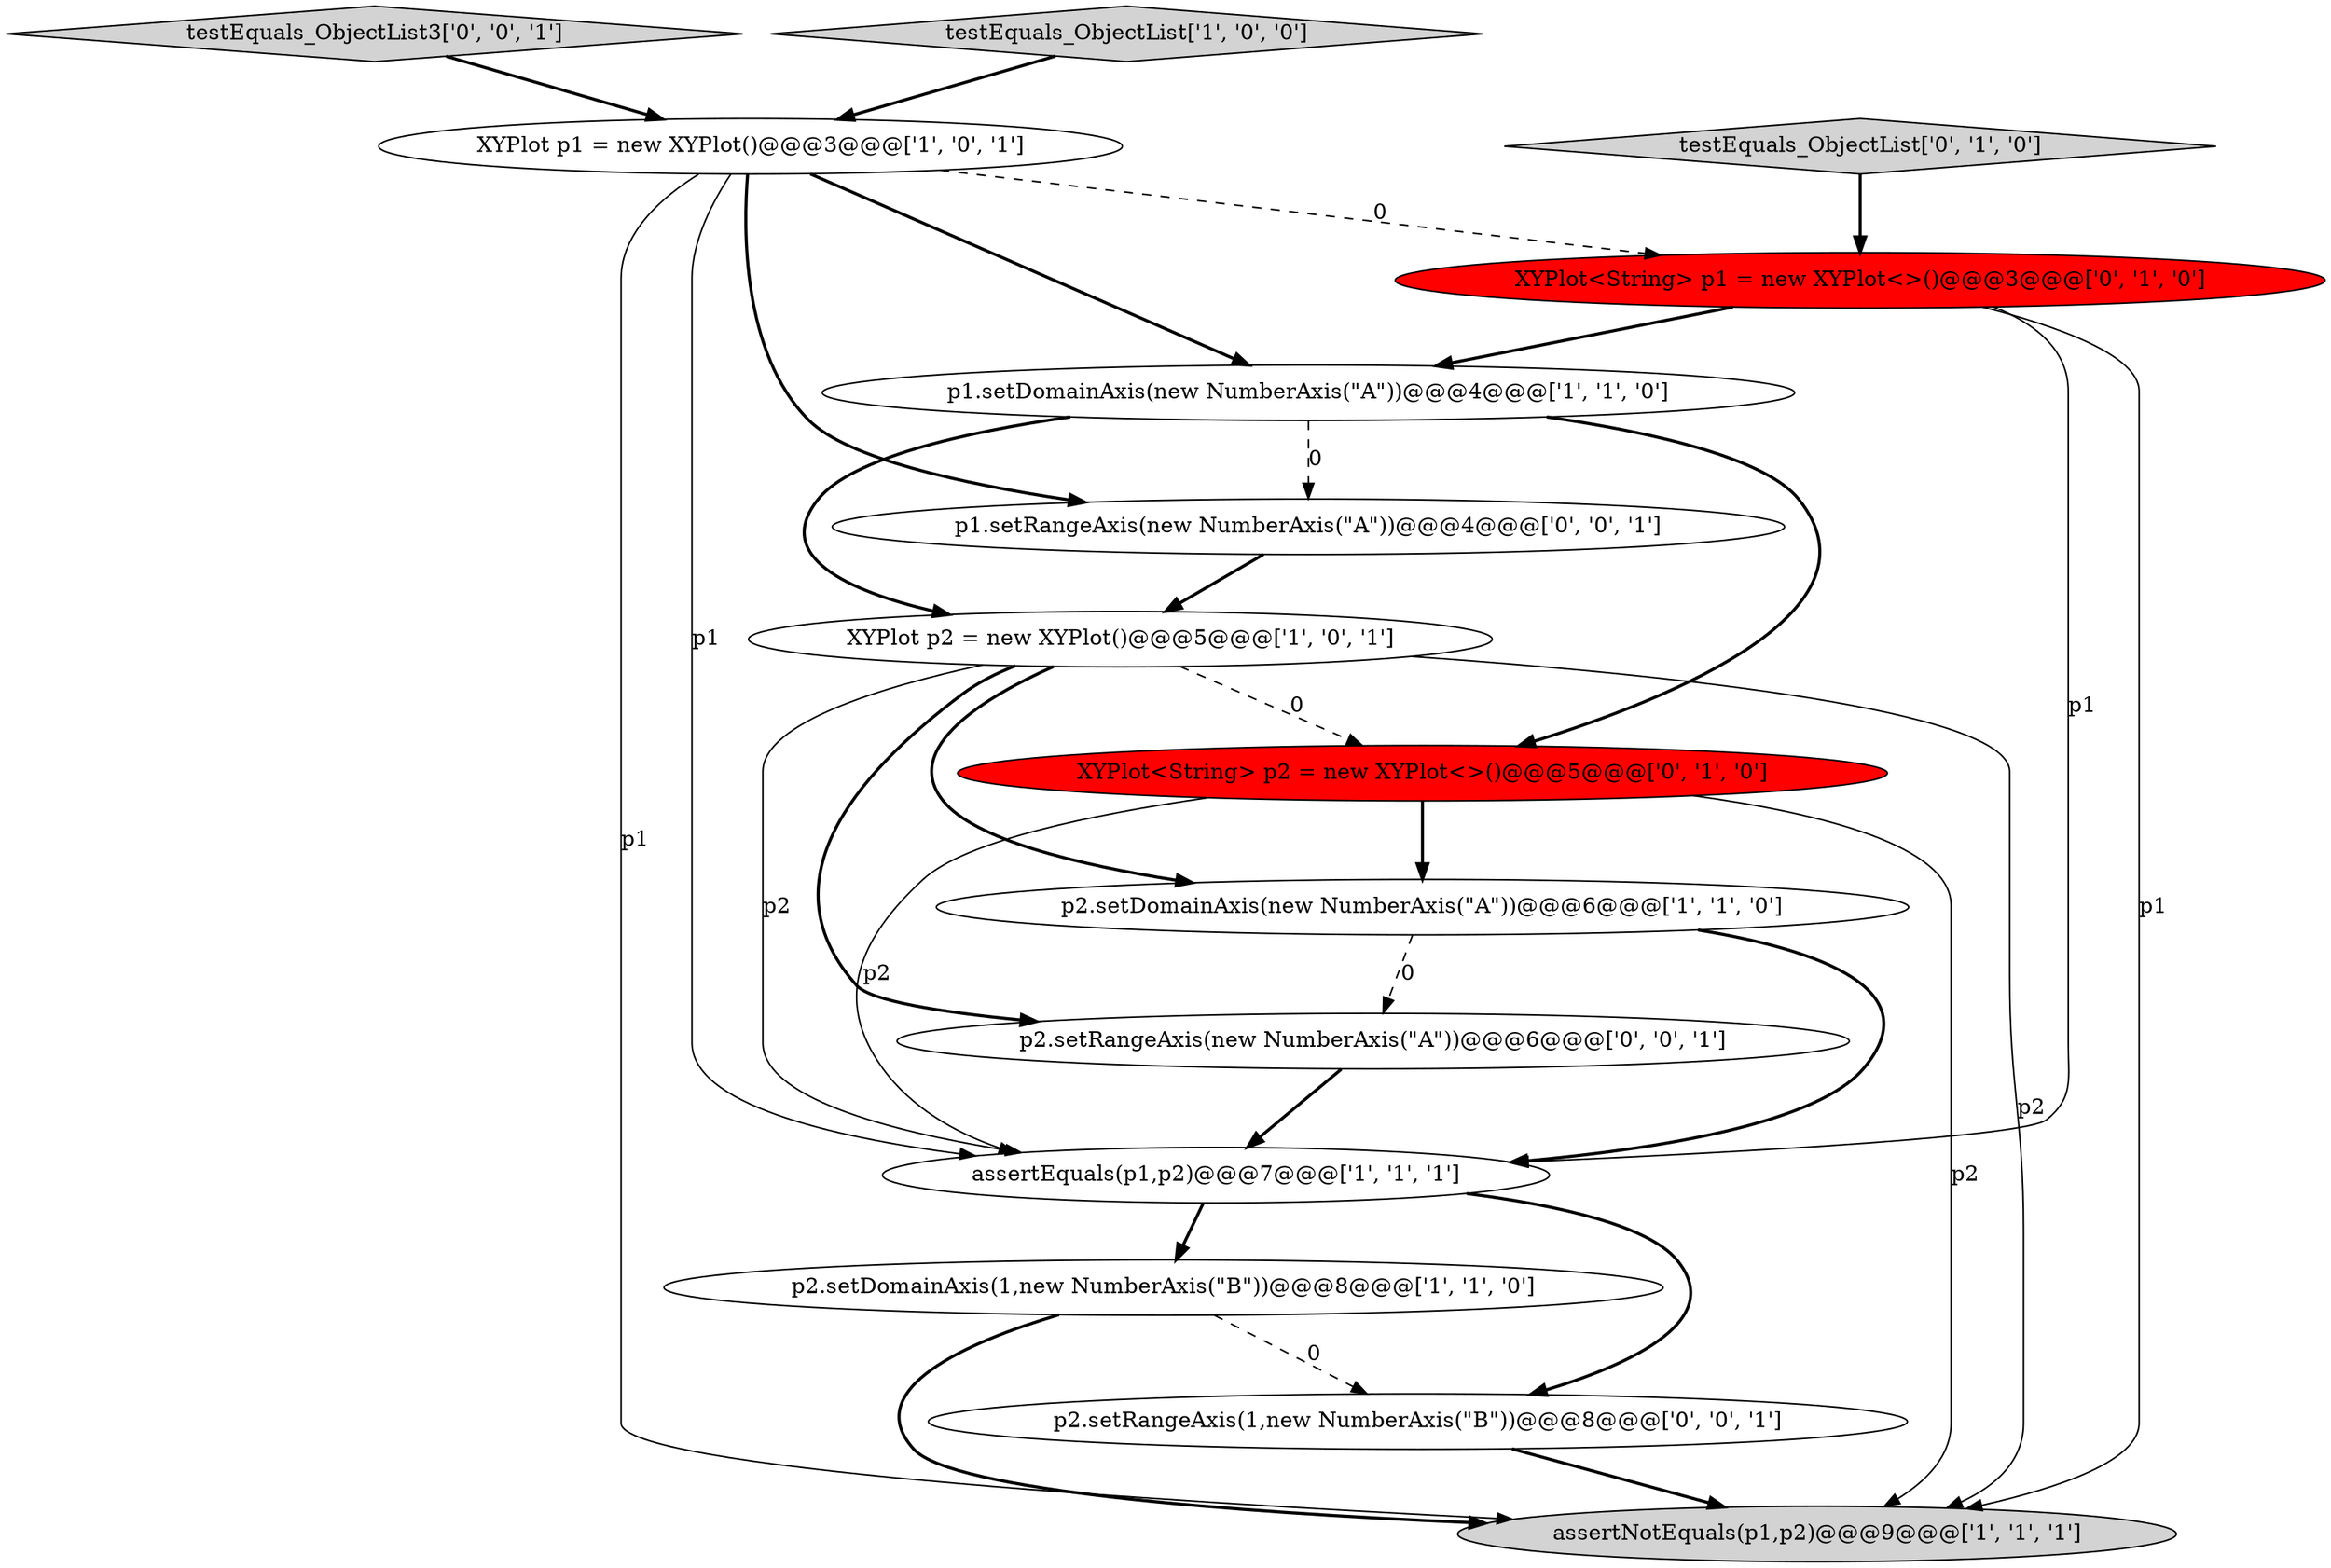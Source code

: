 digraph {
9 [style = filled, label = "XYPlot<String> p1 = new XYPlot<>()@@@3@@@['0', '1', '0']", fillcolor = red, shape = ellipse image = "AAA1AAABBB2BBB"];
6 [style = filled, label = "p2.setDomainAxis(1,new NumberAxis(\"B\"))@@@8@@@['1', '1', '0']", fillcolor = white, shape = ellipse image = "AAA0AAABBB1BBB"];
14 [style = filled, label = "testEquals_ObjectList3['0', '0', '1']", fillcolor = lightgray, shape = diamond image = "AAA0AAABBB3BBB"];
12 [style = filled, label = "p1.setRangeAxis(new NumberAxis(\"A\"))@@@4@@@['0', '0', '1']", fillcolor = white, shape = ellipse image = "AAA0AAABBB3BBB"];
8 [style = filled, label = "XYPlot<String> p2 = new XYPlot<>()@@@5@@@['0', '1', '0']", fillcolor = red, shape = ellipse image = "AAA1AAABBB2BBB"];
7 [style = filled, label = "testEquals_ObjectList['1', '0', '0']", fillcolor = lightgray, shape = diamond image = "AAA0AAABBB1BBB"];
13 [style = filled, label = "p2.setRangeAxis(new NumberAxis(\"A\"))@@@6@@@['0', '0', '1']", fillcolor = white, shape = ellipse image = "AAA0AAABBB3BBB"];
10 [style = filled, label = "testEquals_ObjectList['0', '1', '0']", fillcolor = lightgray, shape = diamond image = "AAA0AAABBB2BBB"];
0 [style = filled, label = "XYPlot p1 = new XYPlot()@@@3@@@['1', '0', '1']", fillcolor = white, shape = ellipse image = "AAA0AAABBB1BBB"];
3 [style = filled, label = "p2.setDomainAxis(new NumberAxis(\"A\"))@@@6@@@['1', '1', '0']", fillcolor = white, shape = ellipse image = "AAA0AAABBB1BBB"];
1 [style = filled, label = "XYPlot p2 = new XYPlot()@@@5@@@['1', '0', '1']", fillcolor = white, shape = ellipse image = "AAA0AAABBB1BBB"];
5 [style = filled, label = "p1.setDomainAxis(new NumberAxis(\"A\"))@@@4@@@['1', '1', '0']", fillcolor = white, shape = ellipse image = "AAA0AAABBB1BBB"];
2 [style = filled, label = "assertNotEquals(p1,p2)@@@9@@@['1', '1', '1']", fillcolor = lightgray, shape = ellipse image = "AAA0AAABBB1BBB"];
4 [style = filled, label = "assertEquals(p1,p2)@@@7@@@['1', '1', '1']", fillcolor = white, shape = ellipse image = "AAA0AAABBB1BBB"];
11 [style = filled, label = "p2.setRangeAxis(1,new NumberAxis(\"B\"))@@@8@@@['0', '0', '1']", fillcolor = white, shape = ellipse image = "AAA0AAABBB3BBB"];
5->8 [style = bold, label=""];
5->12 [style = dashed, label="0"];
9->4 [style = solid, label="p1"];
0->4 [style = solid, label="p1"];
1->2 [style = solid, label="p2"];
4->6 [style = bold, label=""];
1->4 [style = solid, label="p2"];
0->12 [style = bold, label=""];
8->3 [style = bold, label=""];
6->11 [style = dashed, label="0"];
1->3 [style = bold, label=""];
7->0 [style = bold, label=""];
3->13 [style = dashed, label="0"];
12->1 [style = bold, label=""];
3->4 [style = bold, label=""];
1->13 [style = bold, label=""];
11->2 [style = bold, label=""];
6->2 [style = bold, label=""];
5->1 [style = bold, label=""];
8->2 [style = solid, label="p2"];
14->0 [style = bold, label=""];
9->2 [style = solid, label="p1"];
9->5 [style = bold, label=""];
1->8 [style = dashed, label="0"];
10->9 [style = bold, label=""];
8->4 [style = solid, label="p2"];
0->9 [style = dashed, label="0"];
4->11 [style = bold, label=""];
0->2 [style = solid, label="p1"];
0->5 [style = bold, label=""];
13->4 [style = bold, label=""];
}
